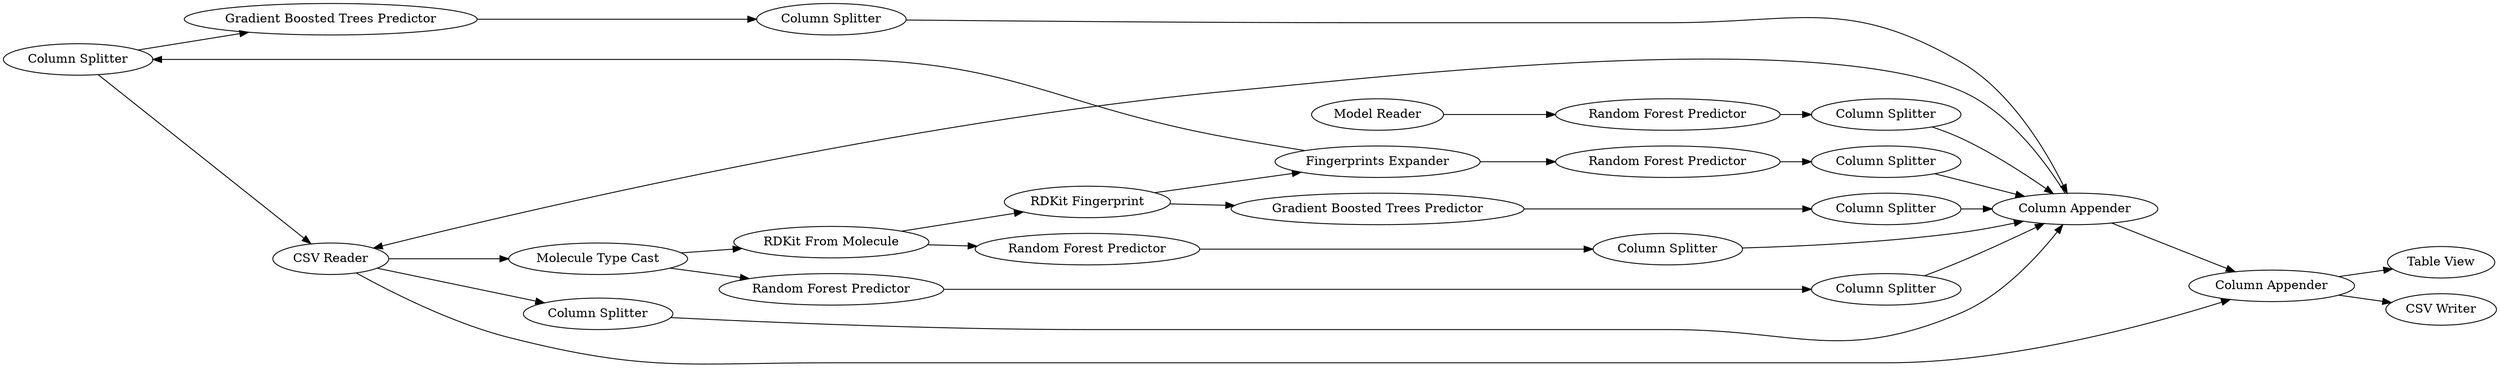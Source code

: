 digraph {
	7 -> 8
	3 -> 2
	23 -> 24
	5 -> 11
	8 -> 3
	21 -> 22
	4 -> 6
	22 -> 23
	3 -> 10
	2 -> 4
	8 -> 23
	22 -> 8
	6 -> 12
	18 -> 22
	8 -> 16
	20 -> 22
	7 -> 14
	9 -> 17
	12 -> 19
	15 -> 22
	19 -> 22
	14 -> 21
	6 -> 7
	11 -> 15
	2 -> 9
	23 -> 25
	10 -> 18
	13 -> 20
	4 -> 13
	16 -> 22
	17 -> 22
	7 [label="Column Splitter"]
	9 [label="Random Forest Predictor"]
	18 [label="Column Splitter"]
	21 [label="Column Splitter"]
	8 [label="CSV Reader"]
	17 [label="Column Splitter"]
	3 [label="Molecule Type Cast"]
	19 [label="Column Splitter"]
	24 [label="Table View"]
	6 [label="Fingerprints Expander"]
	15 [label="Column Splitter"]
	25 [label="CSV Writer"]
	12 [label="Random Forest Predictor"]
	10 [label="Random Forest Predictor"]
	16 [label="Column Splitter"]
	22 [label="Column Appender"]
	11 [label="Random Forest Predictor"]
	4 [label="RDKit Fingerprint"]
	23 [label="Column Appender"]
	14 [label="Gradient Boosted Trees Predictor"]
	5 [label="Model Reader"]
	13 [label="Gradient Boosted Trees Predictor"]
	20 [label="Column Splitter"]
	2 [label="RDKit From Molecule"]
	rankdir=LR
}
